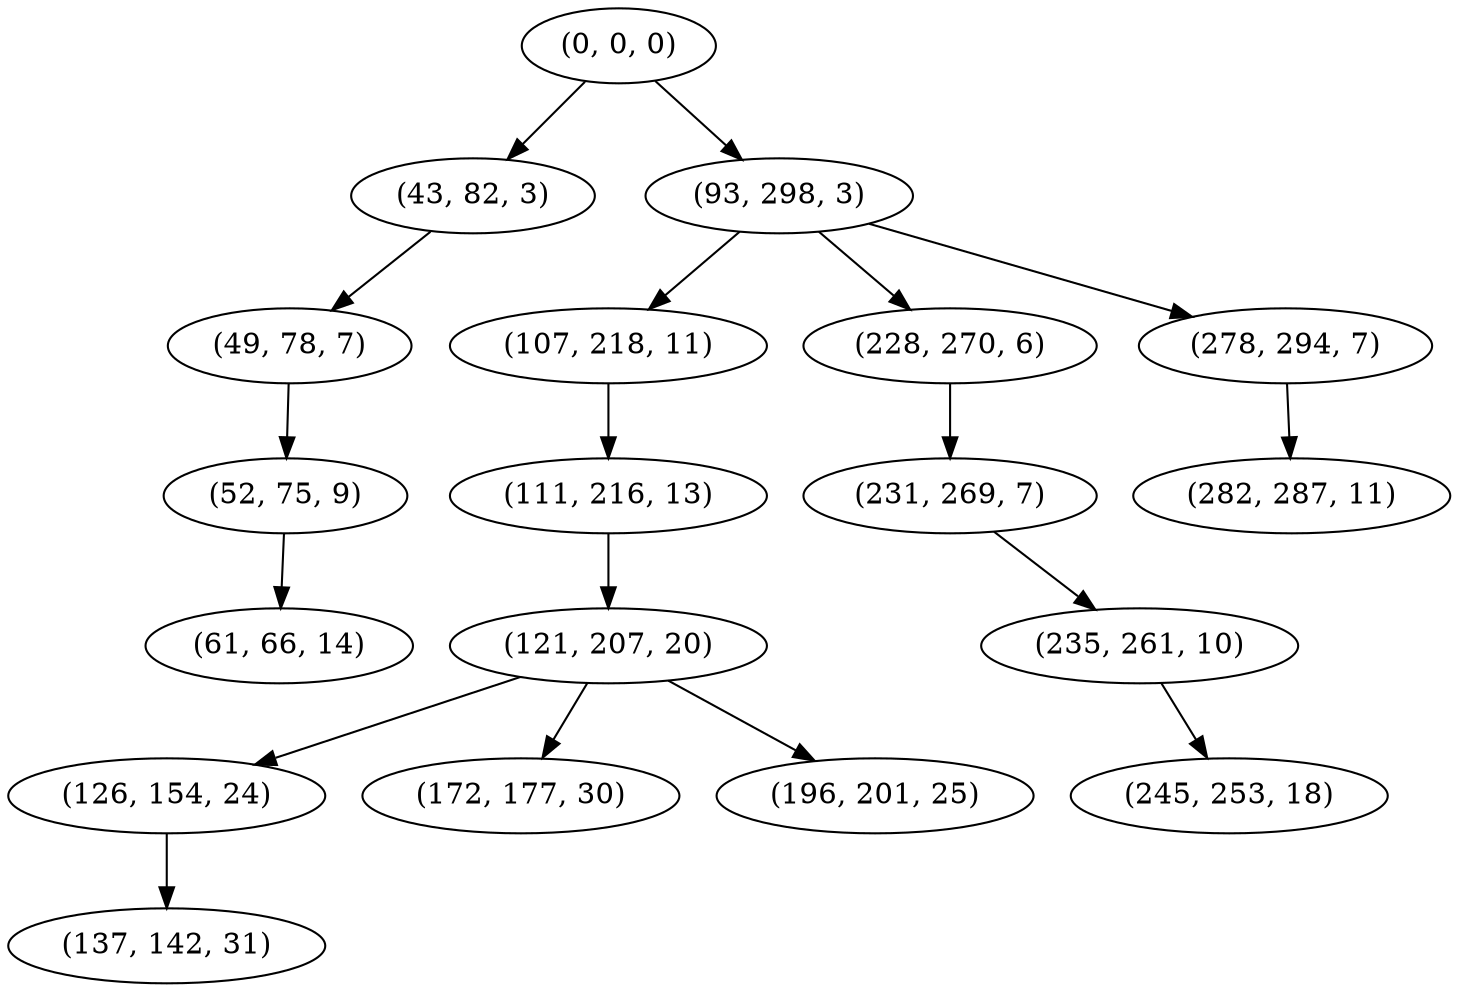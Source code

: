digraph tree {
    "(0, 0, 0)";
    "(43, 82, 3)";
    "(49, 78, 7)";
    "(52, 75, 9)";
    "(61, 66, 14)";
    "(93, 298, 3)";
    "(107, 218, 11)";
    "(111, 216, 13)";
    "(121, 207, 20)";
    "(126, 154, 24)";
    "(137, 142, 31)";
    "(172, 177, 30)";
    "(196, 201, 25)";
    "(228, 270, 6)";
    "(231, 269, 7)";
    "(235, 261, 10)";
    "(245, 253, 18)";
    "(278, 294, 7)";
    "(282, 287, 11)";
    "(0, 0, 0)" -> "(43, 82, 3)";
    "(0, 0, 0)" -> "(93, 298, 3)";
    "(43, 82, 3)" -> "(49, 78, 7)";
    "(49, 78, 7)" -> "(52, 75, 9)";
    "(52, 75, 9)" -> "(61, 66, 14)";
    "(93, 298, 3)" -> "(107, 218, 11)";
    "(93, 298, 3)" -> "(228, 270, 6)";
    "(93, 298, 3)" -> "(278, 294, 7)";
    "(107, 218, 11)" -> "(111, 216, 13)";
    "(111, 216, 13)" -> "(121, 207, 20)";
    "(121, 207, 20)" -> "(126, 154, 24)";
    "(121, 207, 20)" -> "(172, 177, 30)";
    "(121, 207, 20)" -> "(196, 201, 25)";
    "(126, 154, 24)" -> "(137, 142, 31)";
    "(228, 270, 6)" -> "(231, 269, 7)";
    "(231, 269, 7)" -> "(235, 261, 10)";
    "(235, 261, 10)" -> "(245, 253, 18)";
    "(278, 294, 7)" -> "(282, 287, 11)";
}

